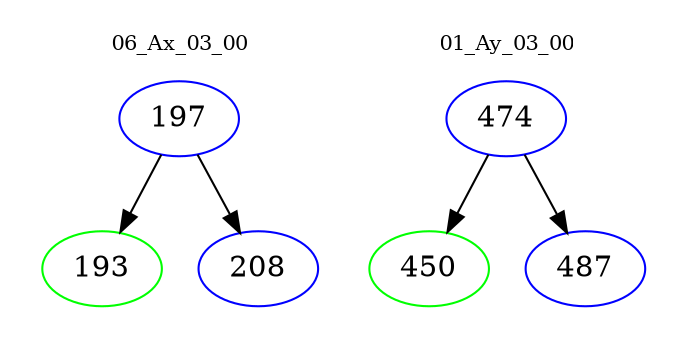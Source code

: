 digraph{
subgraph cluster_0 {
color = white
label = "06_Ax_03_00";
fontsize=10;
T0_197 [label="197", color="blue"]
T0_197 -> T0_193 [color="black"]
T0_193 [label="193", color="green"]
T0_197 -> T0_208 [color="black"]
T0_208 [label="208", color="blue"]
}
subgraph cluster_1 {
color = white
label = "01_Ay_03_00";
fontsize=10;
T1_474 [label="474", color="blue"]
T1_474 -> T1_450 [color="black"]
T1_450 [label="450", color="green"]
T1_474 -> T1_487 [color="black"]
T1_487 [label="487", color="blue"]
}
}
